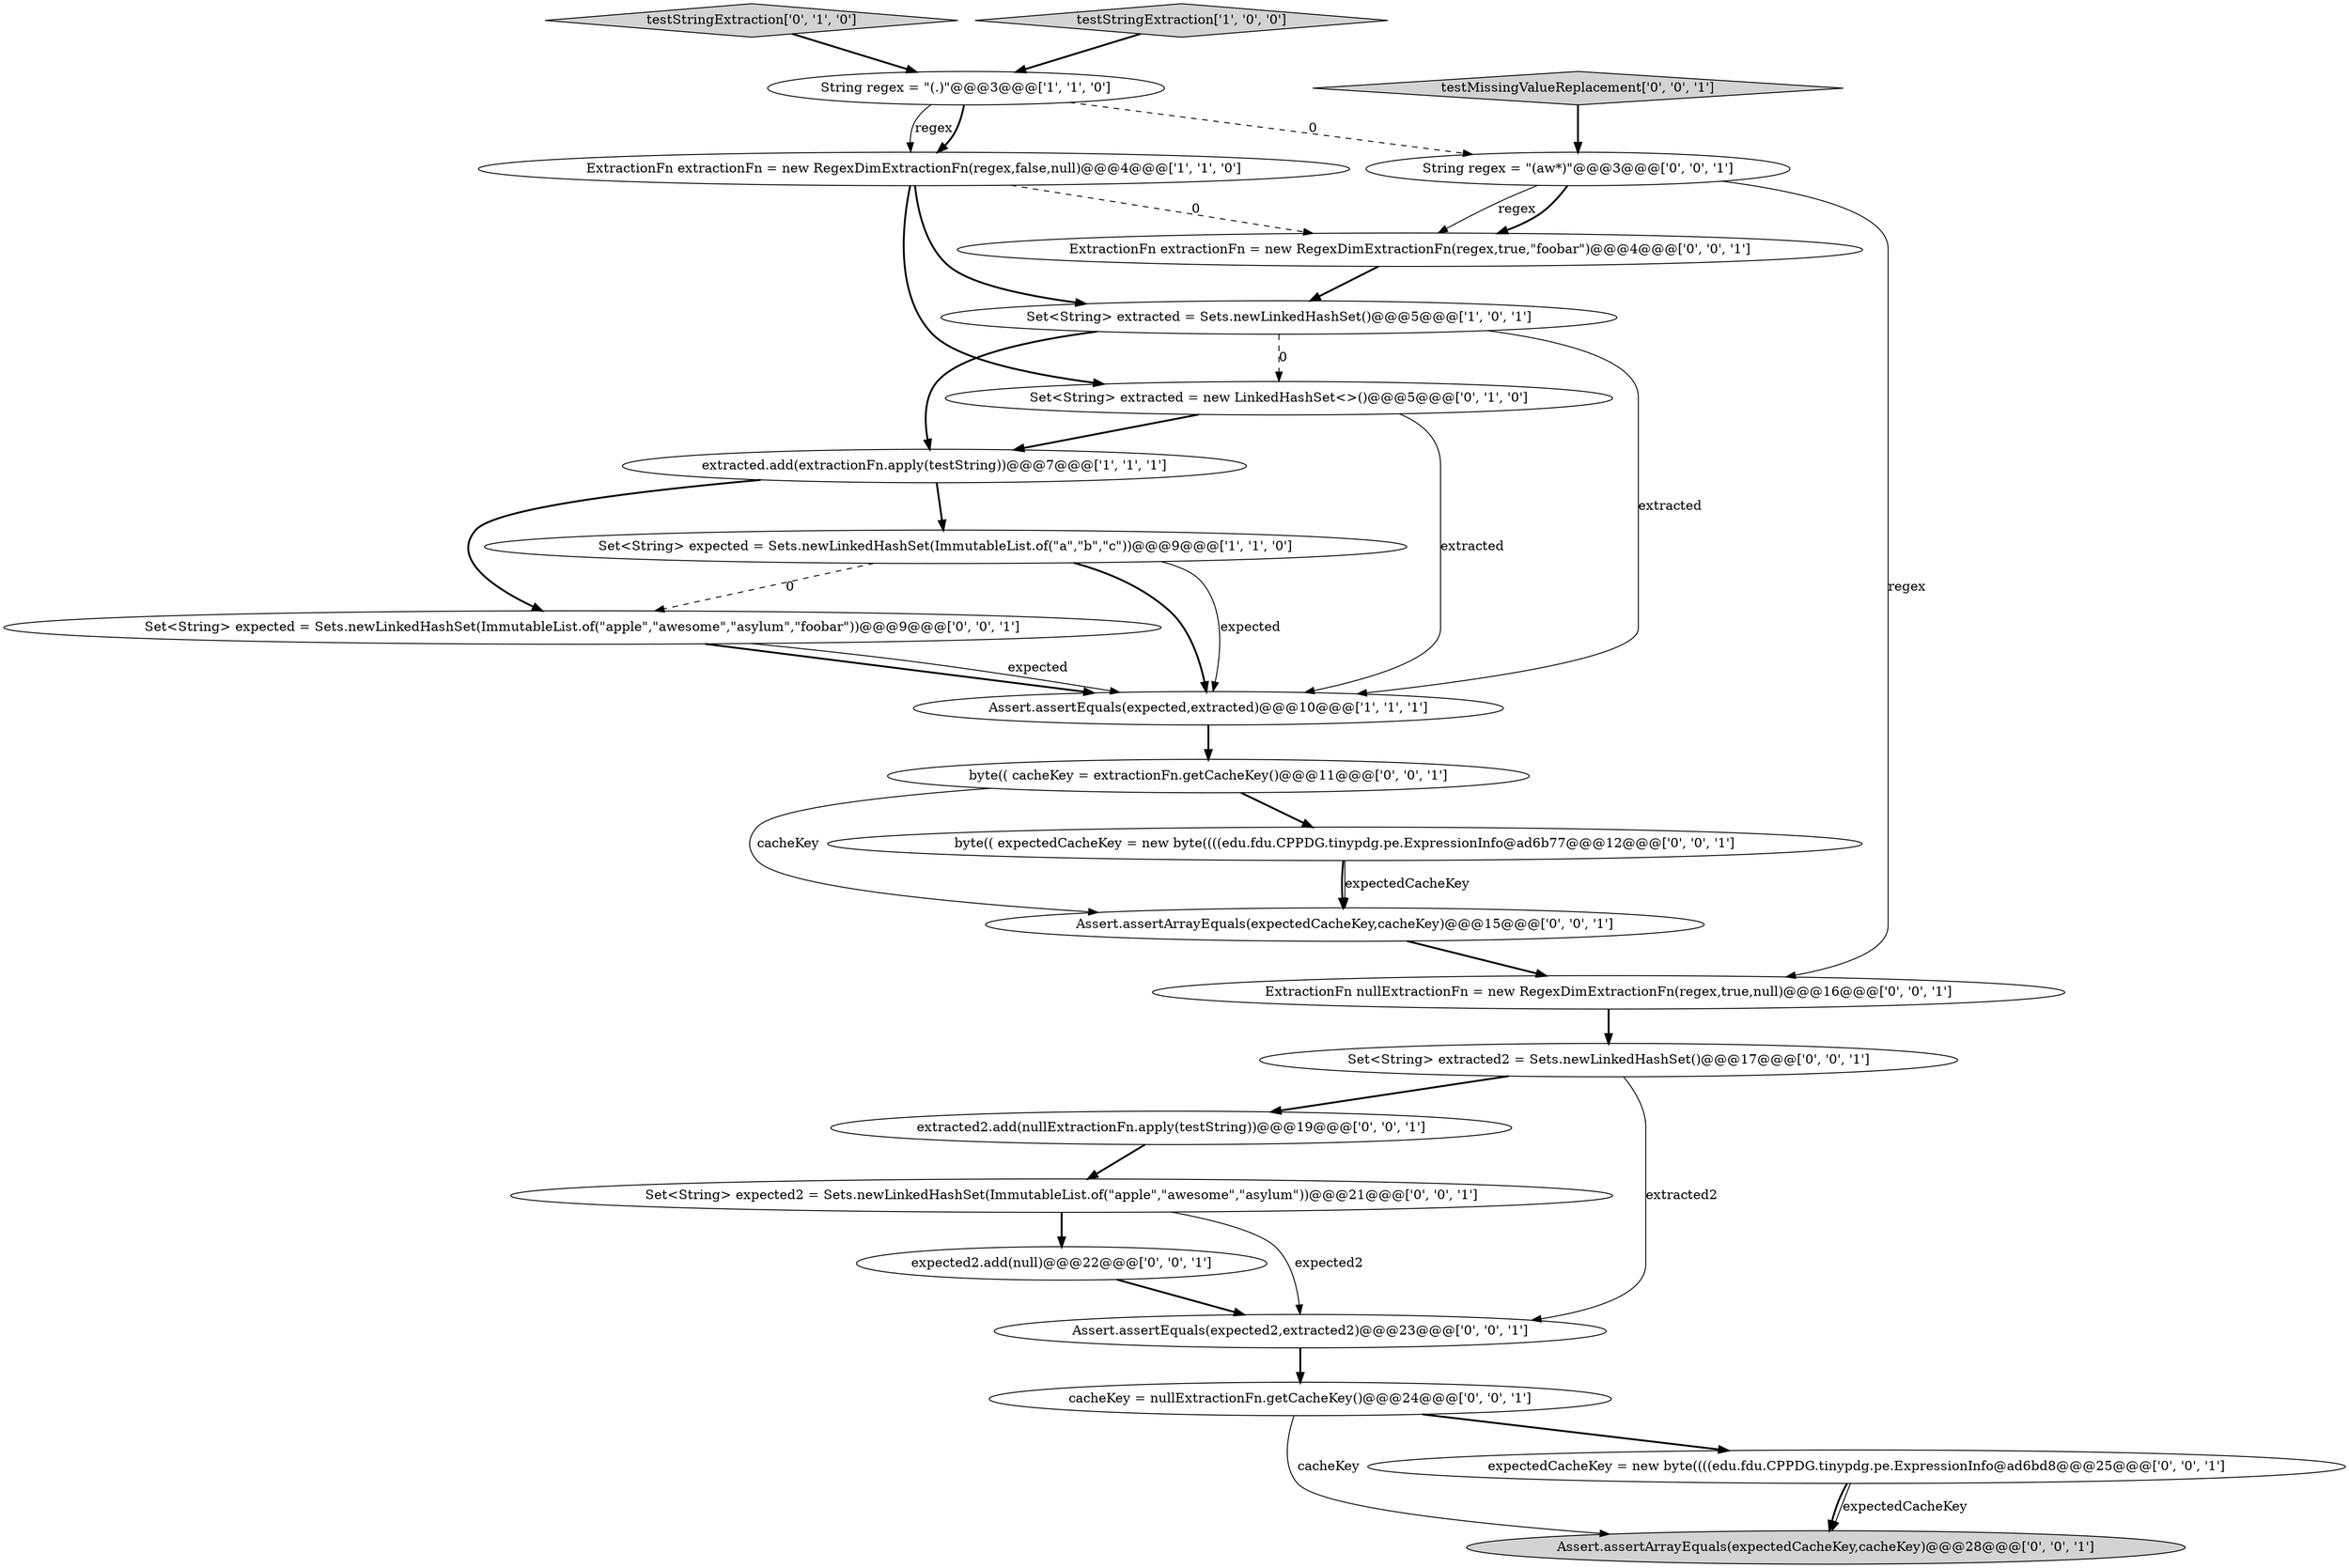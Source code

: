 digraph {
18 [style = filled, label = "expected2.add(null)@@@22@@@['0', '0', '1']", fillcolor = white, shape = ellipse image = "AAA0AAABBB3BBB"];
15 [style = filled, label = "Assert.assertArrayEquals(expectedCacheKey,cacheKey)@@@28@@@['0', '0', '1']", fillcolor = lightgray, shape = ellipse image = "AAA0AAABBB3BBB"];
0 [style = filled, label = "extracted.add(extractionFn.apply(testString))@@@7@@@['1', '1', '1']", fillcolor = white, shape = ellipse image = "AAA0AAABBB1BBB"];
8 [style = filled, label = "Set<String> extracted = new LinkedHashSet<>()@@@5@@@['0', '1', '0']", fillcolor = white, shape = ellipse image = "AAA1AAABBB2BBB"];
4 [style = filled, label = "Set<String> extracted = Sets.newLinkedHashSet()@@@5@@@['1', '0', '1']", fillcolor = white, shape = ellipse image = "AAA0AAABBB1BBB"];
9 [style = filled, label = "cacheKey = nullExtractionFn.getCacheKey()@@@24@@@['0', '0', '1']", fillcolor = white, shape = ellipse image = "AAA0AAABBB3BBB"];
19 [style = filled, label = "Set<String> expected = Sets.newLinkedHashSet(ImmutableList.of(\"apple\",\"awesome\",\"asylum\",\"foobar\"))@@@9@@@['0', '0', '1']", fillcolor = white, shape = ellipse image = "AAA0AAABBB3BBB"];
7 [style = filled, label = "testStringExtraction['0', '1', '0']", fillcolor = lightgray, shape = diamond image = "AAA0AAABBB2BBB"];
12 [style = filled, label = "Set<String> expected2 = Sets.newLinkedHashSet(ImmutableList.of(\"apple\",\"awesome\",\"asylum\"))@@@21@@@['0', '0', '1']", fillcolor = white, shape = ellipse image = "AAA0AAABBB3BBB"];
10 [style = filled, label = "extracted2.add(nullExtractionFn.apply(testString))@@@19@@@['0', '0', '1']", fillcolor = white, shape = ellipse image = "AAA0AAABBB3BBB"];
5 [style = filled, label = "String regex = \"(.)\"@@@3@@@['1', '1', '0']", fillcolor = white, shape = ellipse image = "AAA0AAABBB1BBB"];
11 [style = filled, label = "Assert.assertArrayEquals(expectedCacheKey,cacheKey)@@@15@@@['0', '0', '1']", fillcolor = white, shape = ellipse image = "AAA0AAABBB3BBB"];
13 [style = filled, label = "String regex = \"(a\w*)\"@@@3@@@['0', '0', '1']", fillcolor = white, shape = ellipse image = "AAA0AAABBB3BBB"];
22 [style = filled, label = "Set<String> extracted2 = Sets.newLinkedHashSet()@@@17@@@['0', '0', '1']", fillcolor = white, shape = ellipse image = "AAA0AAABBB3BBB"];
1 [style = filled, label = "Set<String> expected = Sets.newLinkedHashSet(ImmutableList.of(\"a\",\"b\",\"c\"))@@@9@@@['1', '1', '0']", fillcolor = white, shape = ellipse image = "AAA0AAABBB1BBB"];
6 [style = filled, label = "Assert.assertEquals(expected,extracted)@@@10@@@['1', '1', '1']", fillcolor = white, shape = ellipse image = "AAA0AAABBB1BBB"];
2 [style = filled, label = "testStringExtraction['1', '0', '0']", fillcolor = lightgray, shape = diamond image = "AAA0AAABBB1BBB"];
3 [style = filled, label = "ExtractionFn extractionFn = new RegexDimExtractionFn(regex,false,null)@@@4@@@['1', '1', '0']", fillcolor = white, shape = ellipse image = "AAA0AAABBB1BBB"];
14 [style = filled, label = "ExtractionFn extractionFn = new RegexDimExtractionFn(regex,true,\"foobar\")@@@4@@@['0', '0', '1']", fillcolor = white, shape = ellipse image = "AAA0AAABBB3BBB"];
21 [style = filled, label = "Assert.assertEquals(expected2,extracted2)@@@23@@@['0', '0', '1']", fillcolor = white, shape = ellipse image = "AAA0AAABBB3BBB"];
24 [style = filled, label = "testMissingValueReplacement['0', '0', '1']", fillcolor = lightgray, shape = diamond image = "AAA0AAABBB3BBB"];
23 [style = filled, label = "expectedCacheKey = new byte((((edu.fdu.CPPDG.tinypdg.pe.ExpressionInfo@ad6bd8@@@25@@@['0', '0', '1']", fillcolor = white, shape = ellipse image = "AAA0AAABBB3BBB"];
16 [style = filled, label = "ExtractionFn nullExtractionFn = new RegexDimExtractionFn(regex,true,null)@@@16@@@['0', '0', '1']", fillcolor = white, shape = ellipse image = "AAA0AAABBB3BBB"];
17 [style = filled, label = "byte(( expectedCacheKey = new byte((((edu.fdu.CPPDG.tinypdg.pe.ExpressionInfo@ad6b77@@@12@@@['0', '0', '1']", fillcolor = white, shape = ellipse image = "AAA0AAABBB3BBB"];
20 [style = filled, label = "byte(( cacheKey = extractionFn.getCacheKey()@@@11@@@['0', '0', '1']", fillcolor = white, shape = ellipse image = "AAA0AAABBB3BBB"];
13->14 [style = solid, label="regex"];
24->13 [style = bold, label=""];
5->13 [style = dashed, label="0"];
19->6 [style = bold, label=""];
23->15 [style = bold, label=""];
8->0 [style = bold, label=""];
9->15 [style = solid, label="cacheKey"];
2->5 [style = bold, label=""];
1->6 [style = solid, label="expected"];
0->19 [style = bold, label=""];
3->14 [style = dashed, label="0"];
5->3 [style = solid, label="regex"];
12->21 [style = solid, label="expected2"];
11->16 [style = bold, label=""];
16->22 [style = bold, label=""];
20->11 [style = solid, label="cacheKey"];
6->20 [style = bold, label=""];
1->6 [style = bold, label=""];
0->1 [style = bold, label=""];
10->12 [style = bold, label=""];
1->19 [style = dashed, label="0"];
19->6 [style = solid, label="expected"];
22->21 [style = solid, label="extracted2"];
3->8 [style = bold, label=""];
12->18 [style = bold, label=""];
4->8 [style = dashed, label="0"];
17->11 [style = bold, label=""];
18->21 [style = bold, label=""];
7->5 [style = bold, label=""];
20->17 [style = bold, label=""];
4->6 [style = solid, label="extracted"];
9->23 [style = bold, label=""];
8->6 [style = solid, label="extracted"];
17->11 [style = solid, label="expectedCacheKey"];
5->3 [style = bold, label=""];
21->9 [style = bold, label=""];
23->15 [style = solid, label="expectedCacheKey"];
14->4 [style = bold, label=""];
13->14 [style = bold, label=""];
13->16 [style = solid, label="regex"];
22->10 [style = bold, label=""];
3->4 [style = bold, label=""];
4->0 [style = bold, label=""];
}
